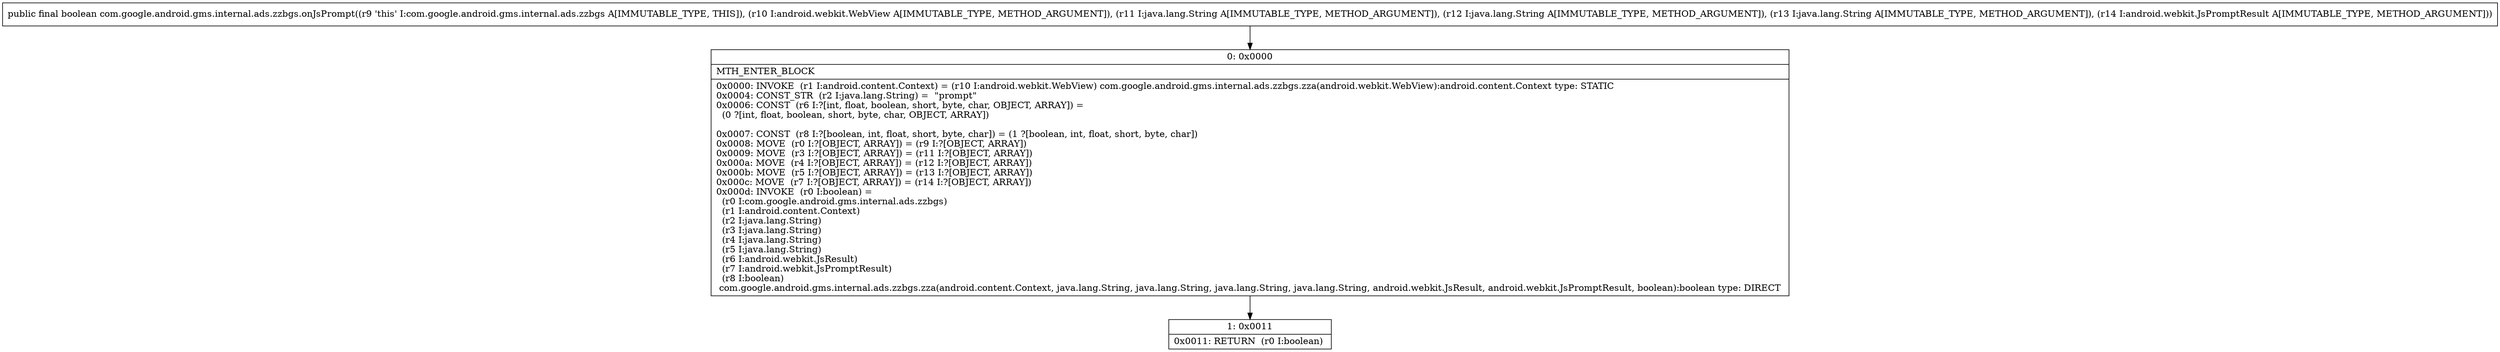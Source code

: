 digraph "CFG forcom.google.android.gms.internal.ads.zzbgs.onJsPrompt(Landroid\/webkit\/WebView;Ljava\/lang\/String;Ljava\/lang\/String;Ljava\/lang\/String;Landroid\/webkit\/JsPromptResult;)Z" {
Node_0 [shape=record,label="{0\:\ 0x0000|MTH_ENTER_BLOCK\l|0x0000: INVOKE  (r1 I:android.content.Context) = (r10 I:android.webkit.WebView) com.google.android.gms.internal.ads.zzbgs.zza(android.webkit.WebView):android.content.Context type: STATIC \l0x0004: CONST_STR  (r2 I:java.lang.String) =  \"prompt\" \l0x0006: CONST  (r6 I:?[int, float, boolean, short, byte, char, OBJECT, ARRAY]) = \l  (0 ?[int, float, boolean, short, byte, char, OBJECT, ARRAY])\l \l0x0007: CONST  (r8 I:?[boolean, int, float, short, byte, char]) = (1 ?[boolean, int, float, short, byte, char]) \l0x0008: MOVE  (r0 I:?[OBJECT, ARRAY]) = (r9 I:?[OBJECT, ARRAY]) \l0x0009: MOVE  (r3 I:?[OBJECT, ARRAY]) = (r11 I:?[OBJECT, ARRAY]) \l0x000a: MOVE  (r4 I:?[OBJECT, ARRAY]) = (r12 I:?[OBJECT, ARRAY]) \l0x000b: MOVE  (r5 I:?[OBJECT, ARRAY]) = (r13 I:?[OBJECT, ARRAY]) \l0x000c: MOVE  (r7 I:?[OBJECT, ARRAY]) = (r14 I:?[OBJECT, ARRAY]) \l0x000d: INVOKE  (r0 I:boolean) = \l  (r0 I:com.google.android.gms.internal.ads.zzbgs)\l  (r1 I:android.content.Context)\l  (r2 I:java.lang.String)\l  (r3 I:java.lang.String)\l  (r4 I:java.lang.String)\l  (r5 I:java.lang.String)\l  (r6 I:android.webkit.JsResult)\l  (r7 I:android.webkit.JsPromptResult)\l  (r8 I:boolean)\l com.google.android.gms.internal.ads.zzbgs.zza(android.content.Context, java.lang.String, java.lang.String, java.lang.String, java.lang.String, android.webkit.JsResult, android.webkit.JsPromptResult, boolean):boolean type: DIRECT \l}"];
Node_1 [shape=record,label="{1\:\ 0x0011|0x0011: RETURN  (r0 I:boolean) \l}"];
MethodNode[shape=record,label="{public final boolean com.google.android.gms.internal.ads.zzbgs.onJsPrompt((r9 'this' I:com.google.android.gms.internal.ads.zzbgs A[IMMUTABLE_TYPE, THIS]), (r10 I:android.webkit.WebView A[IMMUTABLE_TYPE, METHOD_ARGUMENT]), (r11 I:java.lang.String A[IMMUTABLE_TYPE, METHOD_ARGUMENT]), (r12 I:java.lang.String A[IMMUTABLE_TYPE, METHOD_ARGUMENT]), (r13 I:java.lang.String A[IMMUTABLE_TYPE, METHOD_ARGUMENT]), (r14 I:android.webkit.JsPromptResult A[IMMUTABLE_TYPE, METHOD_ARGUMENT])) }"];
MethodNode -> Node_0;
Node_0 -> Node_1;
}


